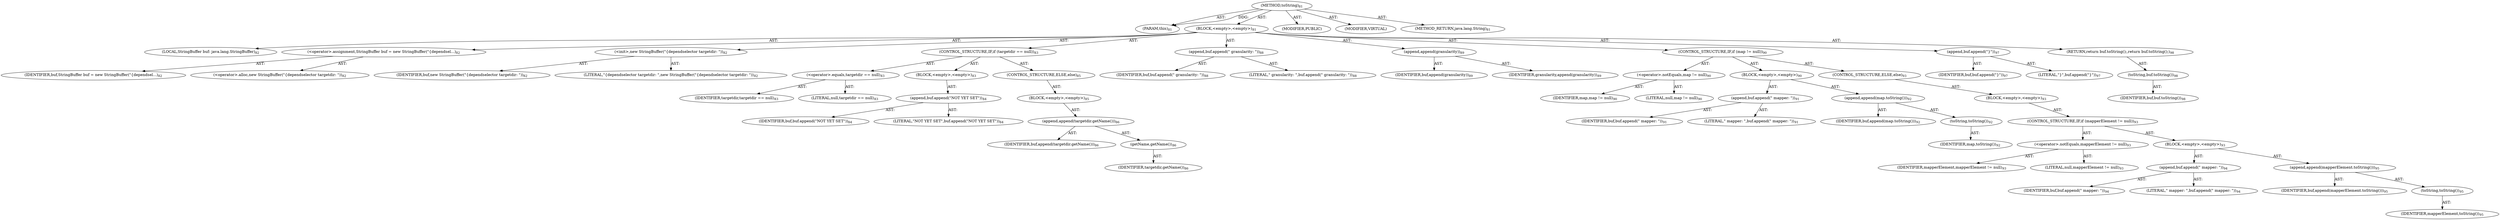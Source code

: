 digraph "toString" {  
"111669149697" [label = <(METHOD,toString)<SUB>81</SUB>> ]
"115964116993" [label = <(PARAM,this)<SUB>81</SUB>> ]
"25769803777" [label = <(BLOCK,&lt;empty&gt;,&lt;empty&gt;)<SUB>81</SUB>> ]
"94489280512" [label = <(LOCAL,StringBuffer buf: java.lang.StringBuffer)<SUB>82</SUB>> ]
"30064771072" [label = <(&lt;operator&gt;.assignment,StringBuffer buf = new StringBuffer(&quot;{dependsel...)<SUB>82</SUB>> ]
"68719476736" [label = <(IDENTIFIER,buf,StringBuffer buf = new StringBuffer(&quot;{dependsel...)<SUB>82</SUB>> ]
"30064771073" [label = <(&lt;operator&gt;.alloc,new StringBuffer(&quot;{dependselector targetdir: &quot;))<SUB>82</SUB>> ]
"30064771074" [label = <(&lt;init&gt;,new StringBuffer(&quot;{dependselector targetdir: &quot;))<SUB>82</SUB>> ]
"68719476737" [label = <(IDENTIFIER,buf,new StringBuffer(&quot;{dependselector targetdir: &quot;))<SUB>82</SUB>> ]
"90194313216" [label = <(LITERAL,&quot;{dependselector targetdir: &quot;,new StringBuffer(&quot;{dependselector targetdir: &quot;))<SUB>82</SUB>> ]
"47244640256" [label = <(CONTROL_STRUCTURE,IF,if (targetdir == null))<SUB>83</SUB>> ]
"30064771075" [label = <(&lt;operator&gt;.equals,targetdir == null)<SUB>83</SUB>> ]
"68719476738" [label = <(IDENTIFIER,targetdir,targetdir == null)<SUB>83</SUB>> ]
"90194313217" [label = <(LITERAL,null,targetdir == null)<SUB>83</SUB>> ]
"25769803778" [label = <(BLOCK,&lt;empty&gt;,&lt;empty&gt;)<SUB>83</SUB>> ]
"30064771076" [label = <(append,buf.append(&quot;NOT YET SET&quot;))<SUB>84</SUB>> ]
"68719476739" [label = <(IDENTIFIER,buf,buf.append(&quot;NOT YET SET&quot;))<SUB>84</SUB>> ]
"90194313218" [label = <(LITERAL,&quot;NOT YET SET&quot;,buf.append(&quot;NOT YET SET&quot;))<SUB>84</SUB>> ]
"47244640257" [label = <(CONTROL_STRUCTURE,ELSE,else)<SUB>85</SUB>> ]
"25769803779" [label = <(BLOCK,&lt;empty&gt;,&lt;empty&gt;)<SUB>85</SUB>> ]
"30064771077" [label = <(append,append(targetdir.getName()))<SUB>86</SUB>> ]
"68719476740" [label = <(IDENTIFIER,buf,append(targetdir.getName()))<SUB>86</SUB>> ]
"30064771078" [label = <(getName,getName())<SUB>86</SUB>> ]
"68719476741" [label = <(IDENTIFIER,targetdir,getName())<SUB>86</SUB>> ]
"30064771079" [label = <(append,buf.append(&quot; granularity: &quot;))<SUB>88</SUB>> ]
"68719476742" [label = <(IDENTIFIER,buf,buf.append(&quot; granularity: &quot;))<SUB>88</SUB>> ]
"90194313219" [label = <(LITERAL,&quot; granularity: &quot;,buf.append(&quot; granularity: &quot;))<SUB>88</SUB>> ]
"30064771080" [label = <(append,append(granularity))<SUB>89</SUB>> ]
"68719476743" [label = <(IDENTIFIER,buf,append(granularity))<SUB>89</SUB>> ]
"68719476744" [label = <(IDENTIFIER,granularity,append(granularity))<SUB>89</SUB>> ]
"47244640258" [label = <(CONTROL_STRUCTURE,IF,if (map != null))<SUB>90</SUB>> ]
"30064771081" [label = <(&lt;operator&gt;.notEquals,map != null)<SUB>90</SUB>> ]
"68719476745" [label = <(IDENTIFIER,map,map != null)<SUB>90</SUB>> ]
"90194313220" [label = <(LITERAL,null,map != null)<SUB>90</SUB>> ]
"25769803780" [label = <(BLOCK,&lt;empty&gt;,&lt;empty&gt;)<SUB>90</SUB>> ]
"30064771082" [label = <(append,buf.append(&quot; mapper: &quot;))<SUB>91</SUB>> ]
"68719476746" [label = <(IDENTIFIER,buf,buf.append(&quot; mapper: &quot;))<SUB>91</SUB>> ]
"90194313221" [label = <(LITERAL,&quot; mapper: &quot;,buf.append(&quot; mapper: &quot;))<SUB>91</SUB>> ]
"30064771083" [label = <(append,append(map.toString()))<SUB>92</SUB>> ]
"68719476747" [label = <(IDENTIFIER,buf,append(map.toString()))<SUB>92</SUB>> ]
"30064771084" [label = <(toString,toString())<SUB>92</SUB>> ]
"68719476748" [label = <(IDENTIFIER,map,toString())<SUB>92</SUB>> ]
"47244640259" [label = <(CONTROL_STRUCTURE,ELSE,else)<SUB>93</SUB>> ]
"25769803781" [label = <(BLOCK,&lt;empty&gt;,&lt;empty&gt;)<SUB>93</SUB>> ]
"47244640260" [label = <(CONTROL_STRUCTURE,IF,if (mapperElement != null))<SUB>93</SUB>> ]
"30064771085" [label = <(&lt;operator&gt;.notEquals,mapperElement != null)<SUB>93</SUB>> ]
"68719476749" [label = <(IDENTIFIER,mapperElement,mapperElement != null)<SUB>93</SUB>> ]
"90194313222" [label = <(LITERAL,null,mapperElement != null)<SUB>93</SUB>> ]
"25769803782" [label = <(BLOCK,&lt;empty&gt;,&lt;empty&gt;)<SUB>93</SUB>> ]
"30064771086" [label = <(append,buf.append(&quot; mapper: &quot;))<SUB>94</SUB>> ]
"68719476750" [label = <(IDENTIFIER,buf,buf.append(&quot; mapper: &quot;))<SUB>94</SUB>> ]
"90194313223" [label = <(LITERAL,&quot; mapper: &quot;,buf.append(&quot; mapper: &quot;))<SUB>94</SUB>> ]
"30064771087" [label = <(append,append(mapperElement.toString()))<SUB>95</SUB>> ]
"68719476751" [label = <(IDENTIFIER,buf,append(mapperElement.toString()))<SUB>95</SUB>> ]
"30064771088" [label = <(toString,toString())<SUB>95</SUB>> ]
"68719476752" [label = <(IDENTIFIER,mapperElement,toString())<SUB>95</SUB>> ]
"30064771089" [label = <(append,buf.append(&quot;}&quot;))<SUB>97</SUB>> ]
"68719476753" [label = <(IDENTIFIER,buf,buf.append(&quot;}&quot;))<SUB>97</SUB>> ]
"90194313224" [label = <(LITERAL,&quot;}&quot;,buf.append(&quot;}&quot;))<SUB>97</SUB>> ]
"146028888064" [label = <(RETURN,return buf.toString();,return buf.toString();)<SUB>98</SUB>> ]
"30064771090" [label = <(toString,buf.toString())<SUB>98</SUB>> ]
"68719476754" [label = <(IDENTIFIER,buf,buf.toString())<SUB>98</SUB>> ]
"133143986178" [label = <(MODIFIER,PUBLIC)> ]
"133143986179" [label = <(MODIFIER,VIRTUAL)> ]
"128849018881" [label = <(METHOD_RETURN,java.lang.String)<SUB>81</SUB>> ]
  "111669149697" -> "115964116993"  [ label = "AST: "] 
  "111669149697" -> "25769803777"  [ label = "AST: "] 
  "111669149697" -> "133143986178"  [ label = "AST: "] 
  "111669149697" -> "133143986179"  [ label = "AST: "] 
  "111669149697" -> "128849018881"  [ label = "AST: "] 
  "25769803777" -> "94489280512"  [ label = "AST: "] 
  "25769803777" -> "30064771072"  [ label = "AST: "] 
  "25769803777" -> "30064771074"  [ label = "AST: "] 
  "25769803777" -> "47244640256"  [ label = "AST: "] 
  "25769803777" -> "30064771079"  [ label = "AST: "] 
  "25769803777" -> "30064771080"  [ label = "AST: "] 
  "25769803777" -> "47244640258"  [ label = "AST: "] 
  "25769803777" -> "30064771089"  [ label = "AST: "] 
  "25769803777" -> "146028888064"  [ label = "AST: "] 
  "30064771072" -> "68719476736"  [ label = "AST: "] 
  "30064771072" -> "30064771073"  [ label = "AST: "] 
  "30064771074" -> "68719476737"  [ label = "AST: "] 
  "30064771074" -> "90194313216"  [ label = "AST: "] 
  "47244640256" -> "30064771075"  [ label = "AST: "] 
  "47244640256" -> "25769803778"  [ label = "AST: "] 
  "47244640256" -> "47244640257"  [ label = "AST: "] 
  "30064771075" -> "68719476738"  [ label = "AST: "] 
  "30064771075" -> "90194313217"  [ label = "AST: "] 
  "25769803778" -> "30064771076"  [ label = "AST: "] 
  "30064771076" -> "68719476739"  [ label = "AST: "] 
  "30064771076" -> "90194313218"  [ label = "AST: "] 
  "47244640257" -> "25769803779"  [ label = "AST: "] 
  "25769803779" -> "30064771077"  [ label = "AST: "] 
  "30064771077" -> "68719476740"  [ label = "AST: "] 
  "30064771077" -> "30064771078"  [ label = "AST: "] 
  "30064771078" -> "68719476741"  [ label = "AST: "] 
  "30064771079" -> "68719476742"  [ label = "AST: "] 
  "30064771079" -> "90194313219"  [ label = "AST: "] 
  "30064771080" -> "68719476743"  [ label = "AST: "] 
  "30064771080" -> "68719476744"  [ label = "AST: "] 
  "47244640258" -> "30064771081"  [ label = "AST: "] 
  "47244640258" -> "25769803780"  [ label = "AST: "] 
  "47244640258" -> "47244640259"  [ label = "AST: "] 
  "30064771081" -> "68719476745"  [ label = "AST: "] 
  "30064771081" -> "90194313220"  [ label = "AST: "] 
  "25769803780" -> "30064771082"  [ label = "AST: "] 
  "25769803780" -> "30064771083"  [ label = "AST: "] 
  "30064771082" -> "68719476746"  [ label = "AST: "] 
  "30064771082" -> "90194313221"  [ label = "AST: "] 
  "30064771083" -> "68719476747"  [ label = "AST: "] 
  "30064771083" -> "30064771084"  [ label = "AST: "] 
  "30064771084" -> "68719476748"  [ label = "AST: "] 
  "47244640259" -> "25769803781"  [ label = "AST: "] 
  "25769803781" -> "47244640260"  [ label = "AST: "] 
  "47244640260" -> "30064771085"  [ label = "AST: "] 
  "47244640260" -> "25769803782"  [ label = "AST: "] 
  "30064771085" -> "68719476749"  [ label = "AST: "] 
  "30064771085" -> "90194313222"  [ label = "AST: "] 
  "25769803782" -> "30064771086"  [ label = "AST: "] 
  "25769803782" -> "30064771087"  [ label = "AST: "] 
  "30064771086" -> "68719476750"  [ label = "AST: "] 
  "30064771086" -> "90194313223"  [ label = "AST: "] 
  "30064771087" -> "68719476751"  [ label = "AST: "] 
  "30064771087" -> "30064771088"  [ label = "AST: "] 
  "30064771088" -> "68719476752"  [ label = "AST: "] 
  "30064771089" -> "68719476753"  [ label = "AST: "] 
  "30064771089" -> "90194313224"  [ label = "AST: "] 
  "146028888064" -> "30064771090"  [ label = "AST: "] 
  "30064771090" -> "68719476754"  [ label = "AST: "] 
  "111669149697" -> "115964116993"  [ label = "DDG: "] 
}

